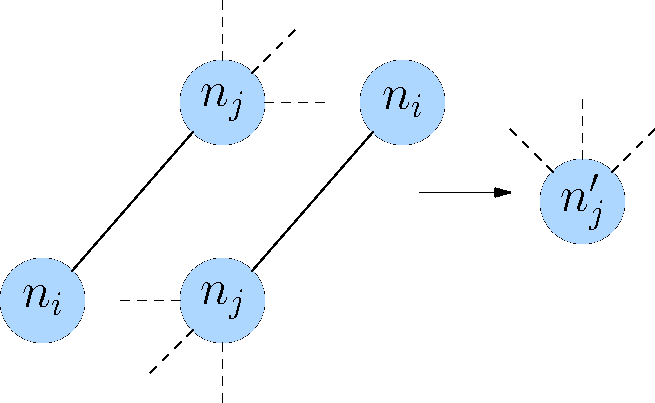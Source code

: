 size(40cm, 0);
unitsize(30, 0);
defaultpen(fontsize(24pt));


real rsize = 0.7;
real shiftUnit = 3;
pen fillblockpen = rgb(156,194,230);
pen notexistpen = dashed;

path getCirclePath(pair pos)
{
    path pt_circle = circle(pos, rsize);
    return pt_circle;
}

picture labelNode(path pthNode, string s)
{
    picture pic;
    draw(pic, pthNode);
    fill(pic, pthNode, fillblockpen);
    pair ptCenter = midpoint(point(pthNode, 0)--point(pthNode, size(pthNode)-2));
    label(pic, s, ptCenter);
    return pic;
}

pair getCircleCenter(path pthCircle)
{
    pair ptCenter;
    ptCenter = midpoint(point(pthCircle, 0)--point(pthCircle, size(pthCircle)-2));
    return ptCenter;
}

pair getPointOfCircle(path circlePth, pair dir)
{
    pair ptDst;
    pair ptCenter = getCircleCenter(circlePth);
    //dot(ptCenter, darkblue);
    ptDst = intersectionpoint(circlePth, ptCenter--shift(ptCenter)*dir); 
    return ptDst;
}

picture getLeaf1Picture()
{
    picture pic;
    real xShiftUnit = 1*shiftUnit;
    real yshiftUnit = -1.1*shiftUnit;

    path ni = getCirclePath((0, 0));
    path nj = getCirclePath((xShiftUnit, -yshiftUnit));

    picture niPic = labelNode(ni, "$n_i$");
    add(pic, niPic);

    picture njPic = labelNode(nj, "$n_j$");
    add(pic, njPic);


    //draw lines between nodes
    pair ptNi = getPointOfCircle(ni, NE);
    pair ptNj = getPointOfCircle(nj, SW);
    draw(pic, ptNi--ptNj);

//----------draw lines to out space
    pair ptNjL = getPointOfCircle(nj, N);
    pair ptNjM = getPointOfCircle(nj, NE);
    pair ptNjR = getPointOfCircle(nj, E);

    // dot(ptNjL--ptNjM--ptNjR, red);

    draw(pic, ptNjL--shift(ptNjL)*N, dashed);
    draw(pic, ptNjM--shift(ptNjM)*NE, dashed);
    draw(pic, ptNjR--shift(ptNjR)*E, dashed);

    return pic;
}

picture getLeaf2Picture()
{
    picture pic;
    real xShiftUnit = 1*shiftUnit;
    real yshiftUnit = -1.1*shiftUnit;

    path ni = getCirclePath((0, 0));
    path nj = getCirclePath((-xShiftUnit, yshiftUnit));

    picture niPic = labelNode(ni, "$n_i$");
    add(pic, niPic);

    picture njPic = labelNode(nj, "$n_j$");
    add(pic, njPic);


    //draw lines between nodes
    pair ptNi = getPointOfCircle(ni, SW);
    pair ptNj = getPointOfCircle(nj, NE);
    draw(pic, ptNi--ptNj);


//----------draw lines to out space
    pair ptNjL = getPointOfCircle(nj, W);
    pair ptNjM = getPointOfCircle(nj, SW);
    pair ptNjR = getPointOfCircle(nj, S);

    // dot(ptNjL--ptNjM--ptNjR, red);

    draw(pic, ptNjL--shift(ptNjL)*W, dashed);
    draw(pic, ptNjM--shift(ptNjM)*SW, dashed);
    draw(pic, ptNjR--shift(ptNjR)*S, dashed);

    return pic;
}

picture getResultPicture()
{
    picture pic;
    path njp = getCirclePath((0, 0));
    picture njPic = labelNode(njp, "$n_j^{\prime}$");
    add(pic, njPic);

 //----------draw lines to out space
    pair ptNjL = getPointOfCircle(njp, NW);
    pair ptNjM = getPointOfCircle(njp, N);
    pair ptNjR = getPointOfCircle(njp, NE);

    // dot(ptNjL--ptNjM--ptNjR, red);

    draw(pic, ptNjL--shift(ptNjL)*NW, dashed);
    draw(pic, ptNjM--shift(ptNjM)*N, dashed);
    draw(pic, ptNjR--shift(ptNjR)*NE, dashed);

    return pic;
}


picture leaf1Pic = getLeaf1Picture();
add(leaf1Pic);
picture leaf2Pic = shift(2shiftUnit, 1.1shiftUnit)*getLeaf2Picture();
add(leaf2Pic);
picture resultPic = shift(3shiftUnit, 1.1shiftUnit/2)*getResultPicture();
add(resultPic);
draw(shift(0, -0.35)*(shift(-0.5shiftUnit, 0)*point(resultPic,W)--point(resultPic,W)), Arrow);